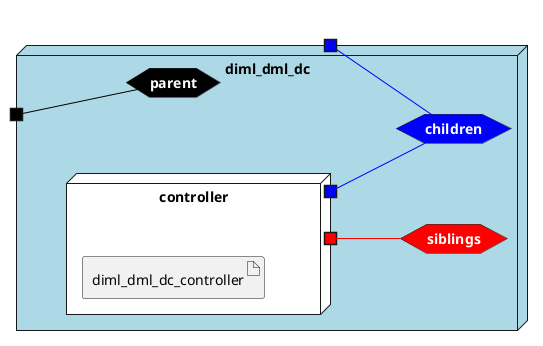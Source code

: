 @startuml

left to right direction







node "diml_dml_dc" #lightblue {


    hexagon parentnet #black [
            <b><color:white>parent</color></b>
    ]
    
    portin " " as parentnetPortIn #black
    parentnetPortIn -[#black]- parentnet
    
    hexagon childrennet #blue [
            <b><color:white>children</color></b>
    ]
    
    portout " " as childrennetPortOut #blue
    childrennet -[#blue]- childrennetPortOut
    
    hexagon siblingsnet #red [
            <b><color:white>siblings</color></b>
    ]
    

node "controller" as controllerService #white {
    portOut " " as controllerServicechildrennet #blue
   controllerServicechildrennet -[#blue]- childrennet
       portOut " " as controllerServicesiblingsnet #red
   controllerServicesiblingsnet -[#red]- siblingsnet
   

    artifact "diml_dml_dc_controller" as diml_dml_dc_controllerimage
    
}

}


@enduml
